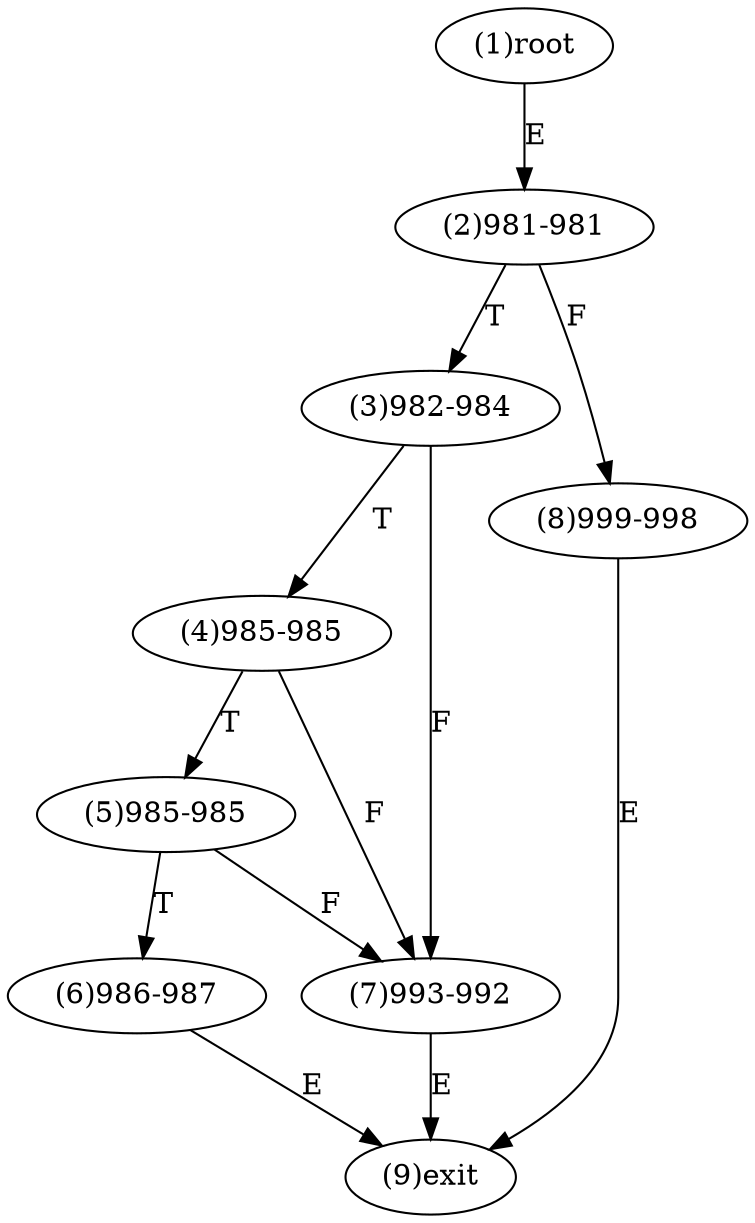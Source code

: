 digraph "" { 
1[ label="(1)root"];
2[ label="(2)981-981"];
3[ label="(3)982-984"];
4[ label="(4)985-985"];
5[ label="(5)985-985"];
6[ label="(6)986-987"];
7[ label="(7)993-992"];
8[ label="(8)999-998"];
9[ label="(9)exit"];
1->2[ label="E"];
2->8[ label="F"];
2->3[ label="T"];
3->7[ label="F"];
3->4[ label="T"];
4->7[ label="F"];
4->5[ label="T"];
5->7[ label="F"];
5->6[ label="T"];
6->9[ label="E"];
7->9[ label="E"];
8->9[ label="E"];
}